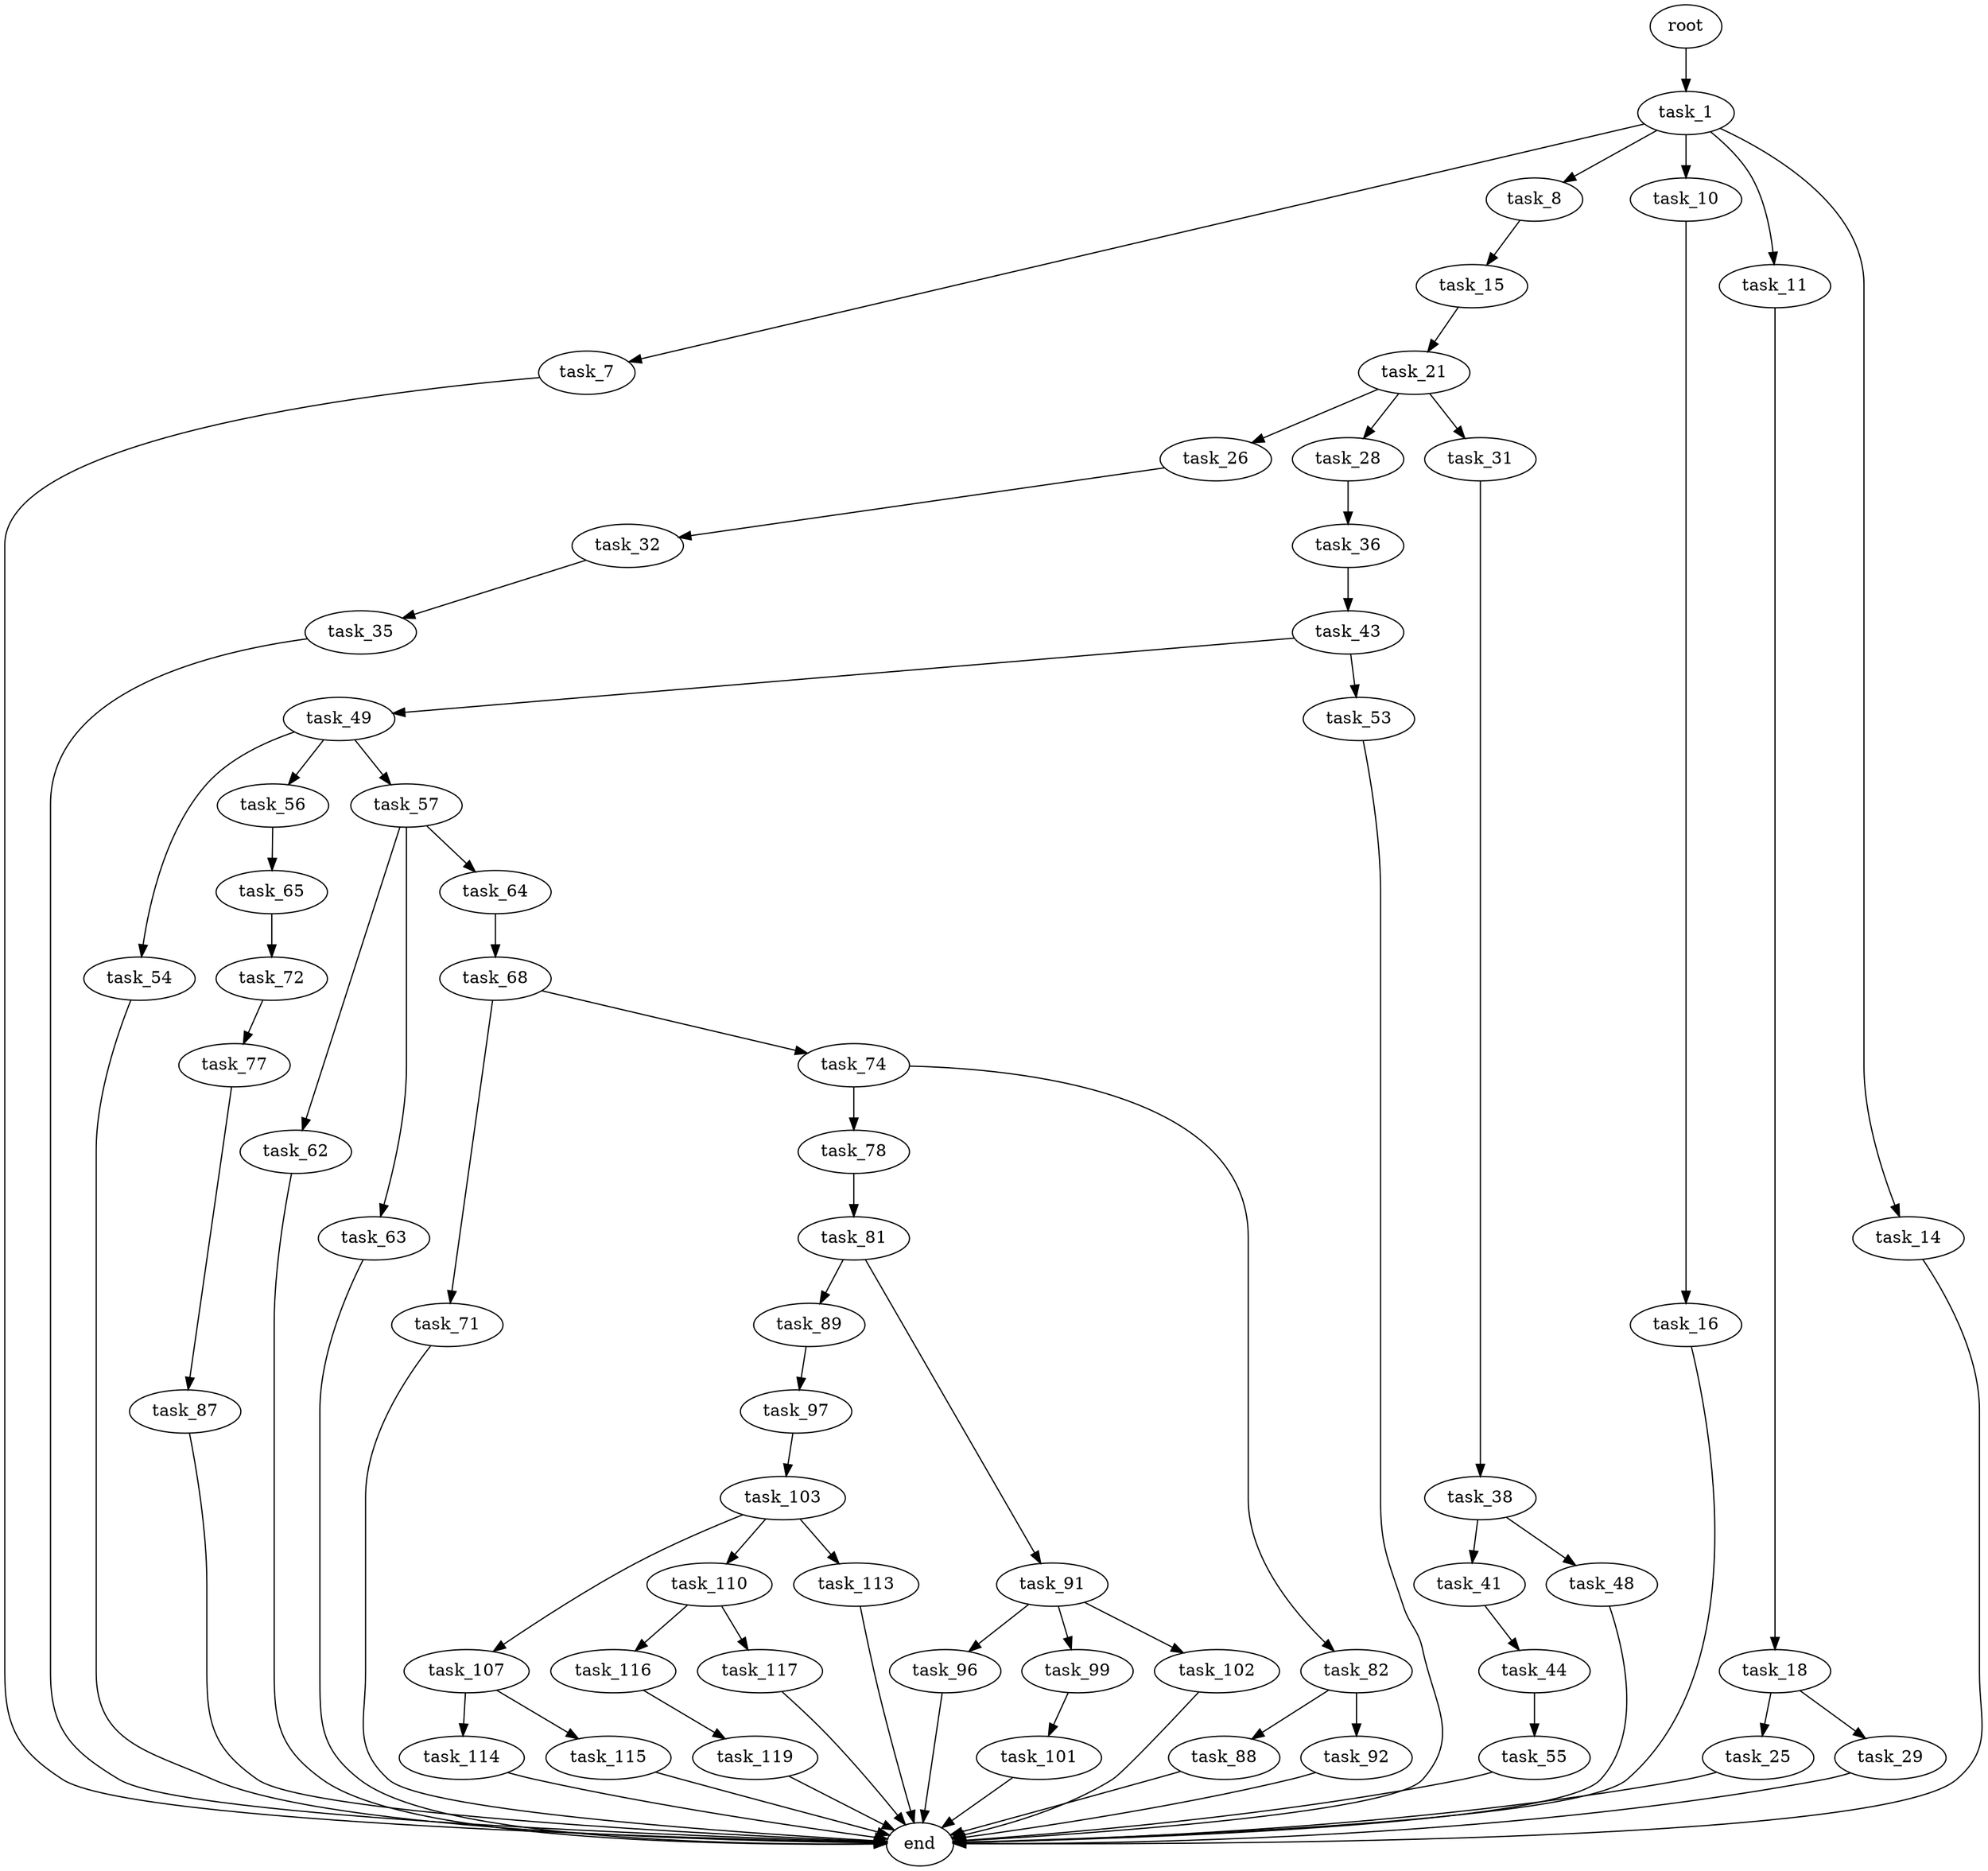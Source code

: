 digraph G {
  root [size="0.000000"];
  task_1 [size="1073741824000.000000"];
  task_7 [size="16653259856.000000"];
  task_8 [size="223812153086.000000"];
  task_10 [size="28913600964.000000"];
  task_11 [size="247368725291.000000"];
  task_14 [size="289884560160.000000"];
  end [size="0.000000"];
  task_15 [size="68719476736.000000"];
  task_16 [size="549755813888.000000"];
  task_18 [size="630957039180.000000"];
  task_21 [size="309764517705.000000"];
  task_25 [size="8737388522.000000"];
  task_29 [size="138334175484.000000"];
  task_26 [size="10021296142.000000"];
  task_28 [size="782757789696.000000"];
  task_31 [size="8589934592.000000"];
  task_32 [size="21094234802.000000"];
  task_36 [size="134217728000.000000"];
  task_38 [size="19533895156.000000"];
  task_35 [size="2005189334.000000"];
  task_43 [size="441294085858.000000"];
  task_41 [size="2918345514.000000"];
  task_48 [size="5930396067.000000"];
  task_44 [size="454755030003.000000"];
  task_49 [size="4439593921.000000"];
  task_53 [size="231928233984.000000"];
  task_55 [size="368293445632.000000"];
  task_54 [size="9668998840.000000"];
  task_56 [size="407581231434.000000"];
  task_57 [size="37950783851.000000"];
  task_65 [size="12258937180.000000"];
  task_62 [size="1073741824000.000000"];
  task_63 [size="28991029248.000000"];
  task_64 [size="296780414109.000000"];
  task_68 [size="28991029248.000000"];
  task_72 [size="68719476736.000000"];
  task_71 [size="549319412567.000000"];
  task_74 [size="43822249391.000000"];
  task_77 [size="44774492853.000000"];
  task_78 [size="15348276911.000000"];
  task_82 [size="549755813888.000000"];
  task_87 [size="1814846104.000000"];
  task_81 [size="24615303722.000000"];
  task_89 [size="49822954350.000000"];
  task_91 [size="22634483728.000000"];
  task_88 [size="369696644325.000000"];
  task_92 [size="200449798016.000000"];
  task_97 [size="134217728000.000000"];
  task_96 [size="41735860512.000000"];
  task_99 [size="20510965437.000000"];
  task_102 [size="161443405312.000000"];
  task_103 [size="231928233984.000000"];
  task_101 [size="25069812940.000000"];
  task_107 [size="261206935912.000000"];
  task_110 [size="68719476736.000000"];
  task_113 [size="4846501970.000000"];
  task_114 [size="231928233984.000000"];
  task_115 [size="8589934592.000000"];
  task_116 [size="760635637880.000000"];
  task_117 [size="496096042546.000000"];
  task_119 [size="28991029248.000000"];

  root -> task_1 [size="1.000000"];
  task_1 -> task_7 [size="838860800.000000"];
  task_1 -> task_8 [size="838860800.000000"];
  task_1 -> task_10 [size="838860800.000000"];
  task_1 -> task_11 [size="838860800.000000"];
  task_1 -> task_14 [size="838860800.000000"];
  task_7 -> end [size="1.000000"];
  task_8 -> task_15 [size="679477248.000000"];
  task_10 -> task_16 [size="679477248.000000"];
  task_11 -> task_18 [size="411041792.000000"];
  task_14 -> end [size="1.000000"];
  task_15 -> task_21 [size="134217728.000000"];
  task_16 -> end [size="1.000000"];
  task_18 -> task_25 [size="536870912.000000"];
  task_18 -> task_29 [size="536870912.000000"];
  task_21 -> task_26 [size="838860800.000000"];
  task_21 -> task_28 [size="838860800.000000"];
  task_21 -> task_31 [size="838860800.000000"];
  task_25 -> end [size="1.000000"];
  task_29 -> end [size="1.000000"];
  task_26 -> task_32 [size="209715200.000000"];
  task_28 -> task_36 [size="679477248.000000"];
  task_31 -> task_38 [size="33554432.000000"];
  task_32 -> task_35 [size="33554432.000000"];
  task_36 -> task_43 [size="209715200.000000"];
  task_38 -> task_41 [size="33554432.000000"];
  task_38 -> task_48 [size="33554432.000000"];
  task_35 -> end [size="1.000000"];
  task_43 -> task_49 [size="301989888.000000"];
  task_43 -> task_53 [size="301989888.000000"];
  task_41 -> task_44 [size="75497472.000000"];
  task_48 -> end [size="1.000000"];
  task_44 -> task_55 [size="411041792.000000"];
  task_49 -> task_54 [size="411041792.000000"];
  task_49 -> task_56 [size="411041792.000000"];
  task_49 -> task_57 [size="411041792.000000"];
  task_53 -> end [size="1.000000"];
  task_55 -> end [size="1.000000"];
  task_54 -> end [size="1.000000"];
  task_56 -> task_65 [size="838860800.000000"];
  task_57 -> task_62 [size="679477248.000000"];
  task_57 -> task_63 [size="679477248.000000"];
  task_57 -> task_64 [size="679477248.000000"];
  task_65 -> task_72 [size="209715200.000000"];
  task_62 -> end [size="1.000000"];
  task_63 -> end [size="1.000000"];
  task_64 -> task_68 [size="209715200.000000"];
  task_68 -> task_71 [size="75497472.000000"];
  task_68 -> task_74 [size="75497472.000000"];
  task_72 -> task_77 [size="134217728.000000"];
  task_71 -> end [size="1.000000"];
  task_74 -> task_78 [size="838860800.000000"];
  task_74 -> task_82 [size="838860800.000000"];
  task_77 -> task_87 [size="209715200.000000"];
  task_78 -> task_81 [size="301989888.000000"];
  task_82 -> task_88 [size="536870912.000000"];
  task_82 -> task_92 [size="536870912.000000"];
  task_87 -> end [size="1.000000"];
  task_81 -> task_89 [size="838860800.000000"];
  task_81 -> task_91 [size="838860800.000000"];
  task_89 -> task_97 [size="838860800.000000"];
  task_91 -> task_96 [size="411041792.000000"];
  task_91 -> task_99 [size="411041792.000000"];
  task_91 -> task_102 [size="411041792.000000"];
  task_88 -> end [size="1.000000"];
  task_92 -> end [size="1.000000"];
  task_97 -> task_103 [size="209715200.000000"];
  task_96 -> end [size="1.000000"];
  task_99 -> task_101 [size="75497472.000000"];
  task_102 -> end [size="1.000000"];
  task_103 -> task_107 [size="301989888.000000"];
  task_103 -> task_110 [size="301989888.000000"];
  task_103 -> task_113 [size="301989888.000000"];
  task_101 -> end [size="1.000000"];
  task_107 -> task_114 [size="536870912.000000"];
  task_107 -> task_115 [size="536870912.000000"];
  task_110 -> task_116 [size="134217728.000000"];
  task_110 -> task_117 [size="134217728.000000"];
  task_113 -> end [size="1.000000"];
  task_114 -> end [size="1.000000"];
  task_115 -> end [size="1.000000"];
  task_116 -> task_119 [size="679477248.000000"];
  task_117 -> end [size="1.000000"];
  task_119 -> end [size="1.000000"];
}
